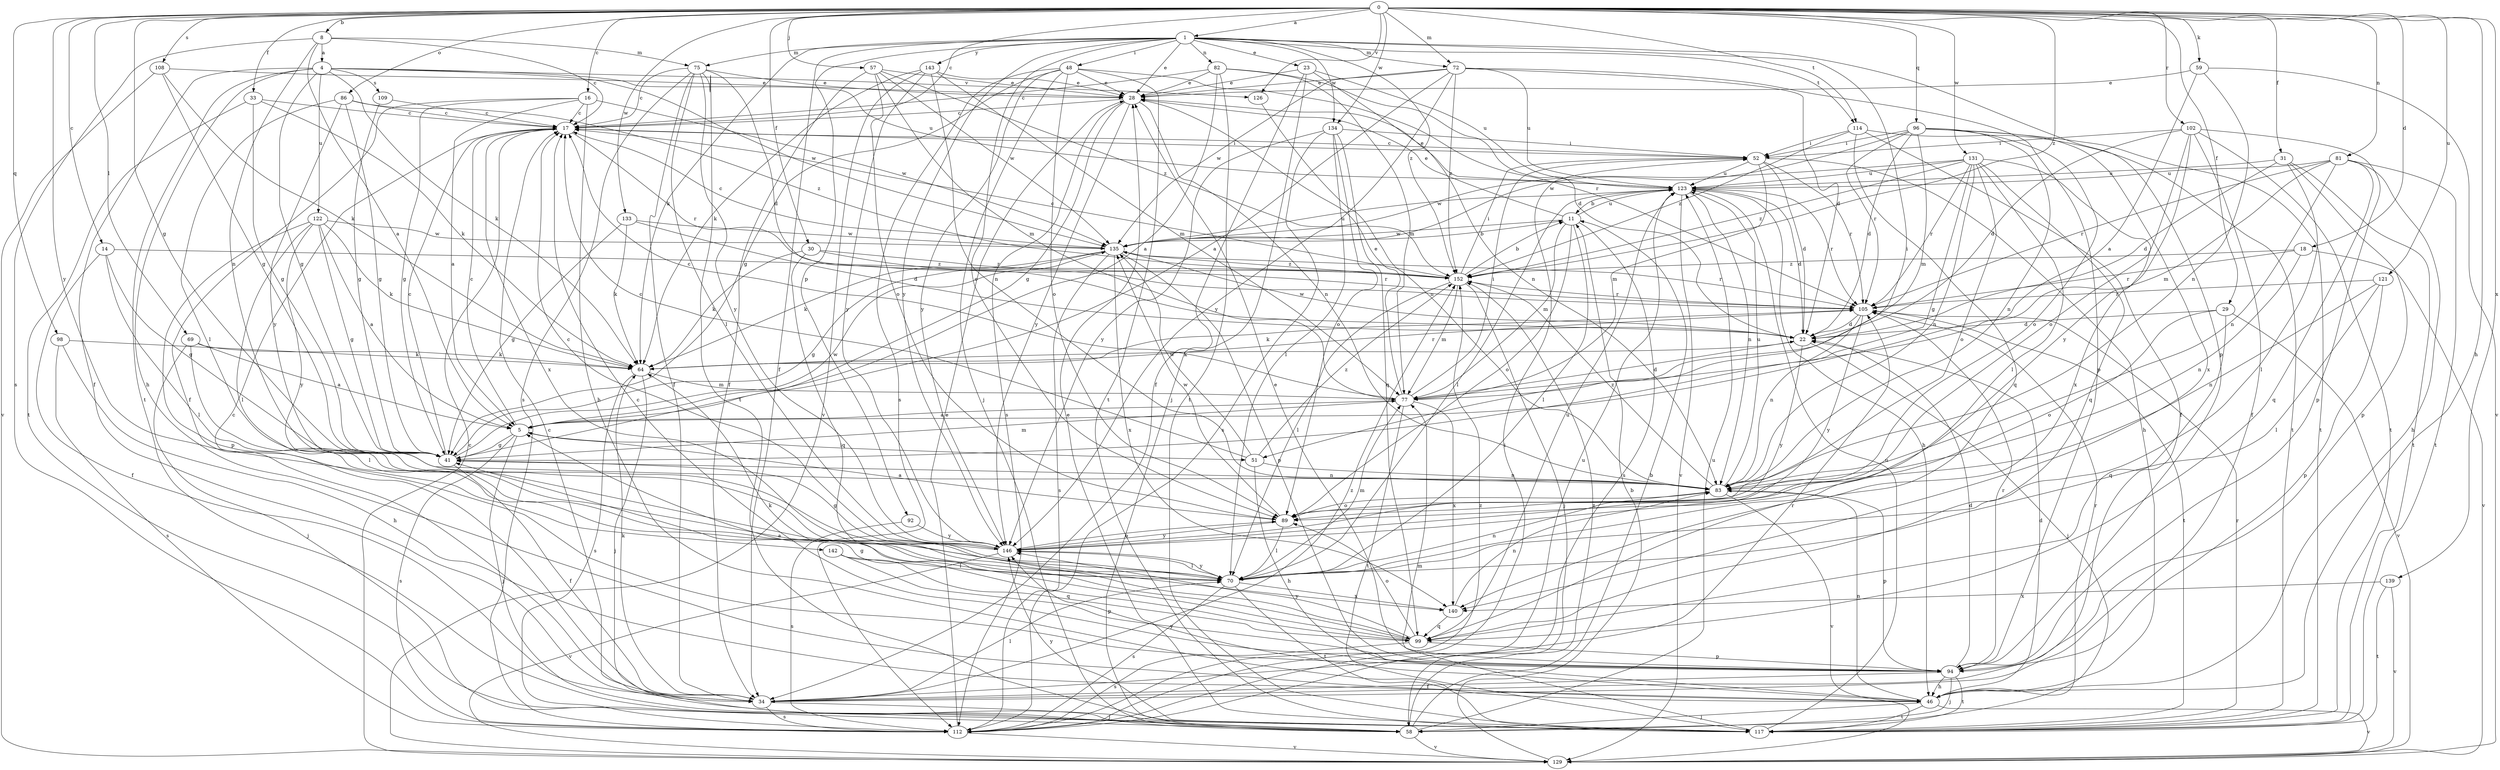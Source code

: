 strict digraph  {
0;
1;
4;
5;
8;
11;
14;
16;
17;
18;
22;
23;
28;
29;
30;
31;
33;
34;
41;
46;
48;
51;
52;
57;
58;
59;
64;
69;
70;
72;
75;
77;
81;
82;
83;
86;
89;
92;
94;
96;
98;
99;
102;
105;
108;
109;
112;
114;
117;
121;
122;
123;
126;
129;
131;
133;
134;
135;
139;
140;
142;
143;
146;
152;
0 -> 1  [label=a];
0 -> 8  [label=b];
0 -> 14  [label=c];
0 -> 16  [label=c];
0 -> 17  [label=c];
0 -> 18  [label=d];
0 -> 29  [label=f];
0 -> 30  [label=f];
0 -> 31  [label=f];
0 -> 33  [label=f];
0 -> 41  [label=g];
0 -> 46  [label=h];
0 -> 57  [label=j];
0 -> 59  [label=k];
0 -> 69  [label=l];
0 -> 72  [label=m];
0 -> 81  [label=n];
0 -> 86  [label=o];
0 -> 96  [label=q];
0 -> 98  [label=q];
0 -> 102  [label=r];
0 -> 108  [label=s];
0 -> 114  [label=t];
0 -> 121  [label=u];
0 -> 126  [label=v];
0 -> 131  [label=w];
0 -> 133  [label=w];
0 -> 134  [label=w];
0 -> 139  [label=x];
0 -> 142  [label=y];
0 -> 152  [label=z];
1 -> 23  [label=e];
1 -> 28  [label=e];
1 -> 34  [label=f];
1 -> 48  [label=i];
1 -> 51  [label=i];
1 -> 64  [label=k];
1 -> 72  [label=m];
1 -> 75  [label=m];
1 -> 82  [label=n];
1 -> 89  [label=o];
1 -> 92  [label=p];
1 -> 94  [label=p];
1 -> 114  [label=t];
1 -> 134  [label=w];
1 -> 143  [label=y];
1 -> 146  [label=y];
1 -> 152  [label=z];
4 -> 34  [label=f];
4 -> 41  [label=g];
4 -> 46  [label=h];
4 -> 64  [label=k];
4 -> 109  [label=s];
4 -> 117  [label=t];
4 -> 122  [label=u];
4 -> 123  [label=u];
4 -> 126  [label=v];
4 -> 135  [label=w];
5 -> 17  [label=c];
5 -> 41  [label=g];
5 -> 51  [label=i];
5 -> 58  [label=j];
5 -> 112  [label=s];
8 -> 4  [label=a];
8 -> 5  [label=a];
8 -> 17  [label=c];
8 -> 75  [label=m];
8 -> 83  [label=n];
8 -> 112  [label=s];
11 -> 28  [label=e];
11 -> 70  [label=l];
11 -> 77  [label=m];
11 -> 89  [label=o];
11 -> 112  [label=s];
11 -> 123  [label=u];
11 -> 135  [label=w];
14 -> 34  [label=f];
14 -> 41  [label=g];
14 -> 70  [label=l];
14 -> 152  [label=z];
16 -> 5  [label=a];
16 -> 17  [label=c];
16 -> 34  [label=f];
16 -> 41  [label=g];
16 -> 46  [label=h];
16 -> 135  [label=w];
17 -> 52  [label=i];
17 -> 105  [label=r];
17 -> 140  [label=x];
18 -> 83  [label=n];
18 -> 105  [label=r];
18 -> 129  [label=v];
18 -> 152  [label=z];
22 -> 58  [label=j];
22 -> 64  [label=k];
22 -> 135  [label=w];
22 -> 146  [label=y];
23 -> 28  [label=e];
23 -> 34  [label=f];
23 -> 58  [label=j];
23 -> 83  [label=n];
23 -> 123  [label=u];
28 -> 17  [label=c];
28 -> 41  [label=g];
28 -> 83  [label=n];
28 -> 112  [label=s];
28 -> 146  [label=y];
29 -> 22  [label=d];
29 -> 89  [label=o];
29 -> 99  [label=q];
29 -> 129  [label=v];
30 -> 64  [label=k];
30 -> 99  [label=q];
30 -> 105  [label=r];
30 -> 152  [label=z];
31 -> 22  [label=d];
31 -> 70  [label=l];
31 -> 94  [label=p];
31 -> 117  [label=t];
31 -> 123  [label=u];
33 -> 17  [label=c];
33 -> 41  [label=g];
33 -> 64  [label=k];
33 -> 117  [label=t];
34 -> 17  [label=c];
34 -> 58  [label=j];
34 -> 64  [label=k];
34 -> 70  [label=l];
34 -> 105  [label=r];
34 -> 112  [label=s];
34 -> 152  [label=z];
41 -> 17  [label=c];
41 -> 34  [label=f];
41 -> 77  [label=m];
41 -> 83  [label=n];
41 -> 135  [label=w];
46 -> 22  [label=d];
46 -> 58  [label=j];
46 -> 83  [label=n];
46 -> 105  [label=r];
46 -> 117  [label=t];
46 -> 129  [label=v];
46 -> 146  [label=y];
48 -> 28  [label=e];
48 -> 41  [label=g];
48 -> 58  [label=j];
48 -> 89  [label=o];
48 -> 105  [label=r];
48 -> 112  [label=s];
48 -> 117  [label=t];
48 -> 146  [label=y];
51 -> 17  [label=c];
51 -> 46  [label=h];
51 -> 83  [label=n];
51 -> 135  [label=w];
51 -> 152  [label=z];
52 -> 17  [label=c];
52 -> 22  [label=d];
52 -> 46  [label=h];
52 -> 77  [label=m];
52 -> 105  [label=r];
52 -> 123  [label=u];
57 -> 28  [label=e];
57 -> 34  [label=f];
57 -> 77  [label=m];
57 -> 89  [label=o];
57 -> 135  [label=w];
57 -> 152  [label=z];
58 -> 11  [label=b];
58 -> 123  [label=u];
58 -> 129  [label=v];
58 -> 152  [label=z];
59 -> 5  [label=a];
59 -> 28  [label=e];
59 -> 83  [label=n];
59 -> 129  [label=v];
64 -> 58  [label=j];
64 -> 77  [label=m];
64 -> 105  [label=r];
64 -> 112  [label=s];
69 -> 5  [label=a];
69 -> 58  [label=j];
69 -> 64  [label=k];
69 -> 70  [label=l];
70 -> 77  [label=m];
70 -> 83  [label=n];
70 -> 112  [label=s];
70 -> 117  [label=t];
70 -> 140  [label=x];
70 -> 146  [label=y];
72 -> 5  [label=a];
72 -> 22  [label=d];
72 -> 28  [label=e];
72 -> 94  [label=p];
72 -> 123  [label=u];
72 -> 135  [label=w];
72 -> 146  [label=y];
72 -> 152  [label=z];
75 -> 17  [label=c];
75 -> 22  [label=d];
75 -> 28  [label=e];
75 -> 34  [label=f];
75 -> 70  [label=l];
75 -> 112  [label=s];
75 -> 117  [label=t];
75 -> 146  [label=y];
77 -> 5  [label=a];
77 -> 17  [label=c];
77 -> 22  [label=d];
77 -> 28  [label=e];
77 -> 52  [label=i];
77 -> 117  [label=t];
77 -> 140  [label=x];
81 -> 46  [label=h];
81 -> 77  [label=m];
81 -> 83  [label=n];
81 -> 99  [label=q];
81 -> 105  [label=r];
81 -> 117  [label=t];
81 -> 123  [label=u];
82 -> 5  [label=a];
82 -> 17  [label=c];
82 -> 22  [label=d];
82 -> 28  [label=e];
82 -> 77  [label=m];
82 -> 117  [label=t];
83 -> 89  [label=o];
83 -> 94  [label=p];
83 -> 123  [label=u];
83 -> 129  [label=v];
83 -> 152  [label=z];
86 -> 17  [label=c];
86 -> 41  [label=g];
86 -> 70  [label=l];
86 -> 146  [label=y];
86 -> 152  [label=z];
89 -> 5  [label=a];
89 -> 70  [label=l];
89 -> 135  [label=w];
89 -> 146  [label=y];
92 -> 112  [label=s];
92 -> 146  [label=y];
94 -> 17  [label=c];
94 -> 22  [label=d];
94 -> 28  [label=e];
94 -> 34  [label=f];
94 -> 46  [label=h];
94 -> 58  [label=j];
94 -> 105  [label=r];
94 -> 117  [label=t];
96 -> 22  [label=d];
96 -> 52  [label=i];
96 -> 77  [label=m];
96 -> 83  [label=n];
96 -> 89  [label=o];
96 -> 105  [label=r];
96 -> 117  [label=t];
96 -> 135  [label=w];
96 -> 140  [label=x];
98 -> 46  [label=h];
98 -> 64  [label=k];
98 -> 112  [label=s];
99 -> 5  [label=a];
99 -> 41  [label=g];
99 -> 64  [label=k];
99 -> 89  [label=o];
99 -> 94  [label=p];
99 -> 112  [label=s];
99 -> 123  [label=u];
99 -> 146  [label=y];
102 -> 22  [label=d];
102 -> 34  [label=f];
102 -> 52  [label=i];
102 -> 89  [label=o];
102 -> 94  [label=p];
102 -> 117  [label=t];
102 -> 146  [label=y];
105 -> 22  [label=d];
105 -> 64  [label=k];
105 -> 83  [label=n];
105 -> 117  [label=t];
105 -> 146  [label=y];
108 -> 28  [label=e];
108 -> 41  [label=g];
108 -> 64  [label=k];
108 -> 129  [label=v];
109 -> 17  [label=c];
109 -> 41  [label=g];
112 -> 28  [label=e];
112 -> 52  [label=i];
112 -> 123  [label=u];
112 -> 129  [label=v];
112 -> 152  [label=z];
114 -> 34  [label=f];
114 -> 52  [label=i];
114 -> 99  [label=q];
114 -> 117  [label=t];
114 -> 152  [label=z];
117 -> 17  [label=c];
117 -> 28  [label=e];
117 -> 77  [label=m];
117 -> 105  [label=r];
117 -> 123  [label=u];
117 -> 146  [label=y];
121 -> 70  [label=l];
121 -> 83  [label=n];
121 -> 94  [label=p];
121 -> 105  [label=r];
122 -> 5  [label=a];
122 -> 41  [label=g];
122 -> 64  [label=k];
122 -> 70  [label=l];
122 -> 94  [label=p];
122 -> 135  [label=w];
122 -> 146  [label=y];
123 -> 11  [label=b];
123 -> 22  [label=d];
123 -> 28  [label=e];
123 -> 46  [label=h];
123 -> 70  [label=l];
123 -> 83  [label=n];
123 -> 105  [label=r];
123 -> 129  [label=v];
126 -> 83  [label=n];
129 -> 11  [label=b];
129 -> 17  [label=c];
131 -> 41  [label=g];
131 -> 70  [label=l];
131 -> 83  [label=n];
131 -> 89  [label=o];
131 -> 99  [label=q];
131 -> 105  [label=r];
131 -> 123  [label=u];
131 -> 135  [label=w];
131 -> 140  [label=x];
131 -> 152  [label=z];
133 -> 22  [label=d];
133 -> 41  [label=g];
133 -> 64  [label=k];
133 -> 135  [label=w];
134 -> 52  [label=i];
134 -> 70  [label=l];
134 -> 89  [label=o];
134 -> 99  [label=q];
134 -> 112  [label=s];
134 -> 146  [label=y];
135 -> 11  [label=b];
135 -> 17  [label=c];
135 -> 41  [label=g];
135 -> 64  [label=k];
135 -> 94  [label=p];
135 -> 105  [label=r];
135 -> 112  [label=s];
135 -> 123  [label=u];
135 -> 140  [label=x];
135 -> 152  [label=z];
139 -> 117  [label=t];
139 -> 129  [label=v];
139 -> 140  [label=x];
140 -> 83  [label=n];
140 -> 99  [label=q];
142 -> 70  [label=l];
142 -> 94  [label=p];
142 -> 99  [label=q];
143 -> 28  [label=e];
143 -> 64  [label=k];
143 -> 77  [label=m];
143 -> 83  [label=n];
143 -> 129  [label=v];
143 -> 146  [label=y];
146 -> 17  [label=c];
146 -> 41  [label=g];
146 -> 70  [label=l];
146 -> 89  [label=o];
146 -> 129  [label=v];
152 -> 11  [label=b];
152 -> 17  [label=c];
152 -> 52  [label=i];
152 -> 58  [label=j];
152 -> 70  [label=l];
152 -> 77  [label=m];
152 -> 105  [label=r];
}
